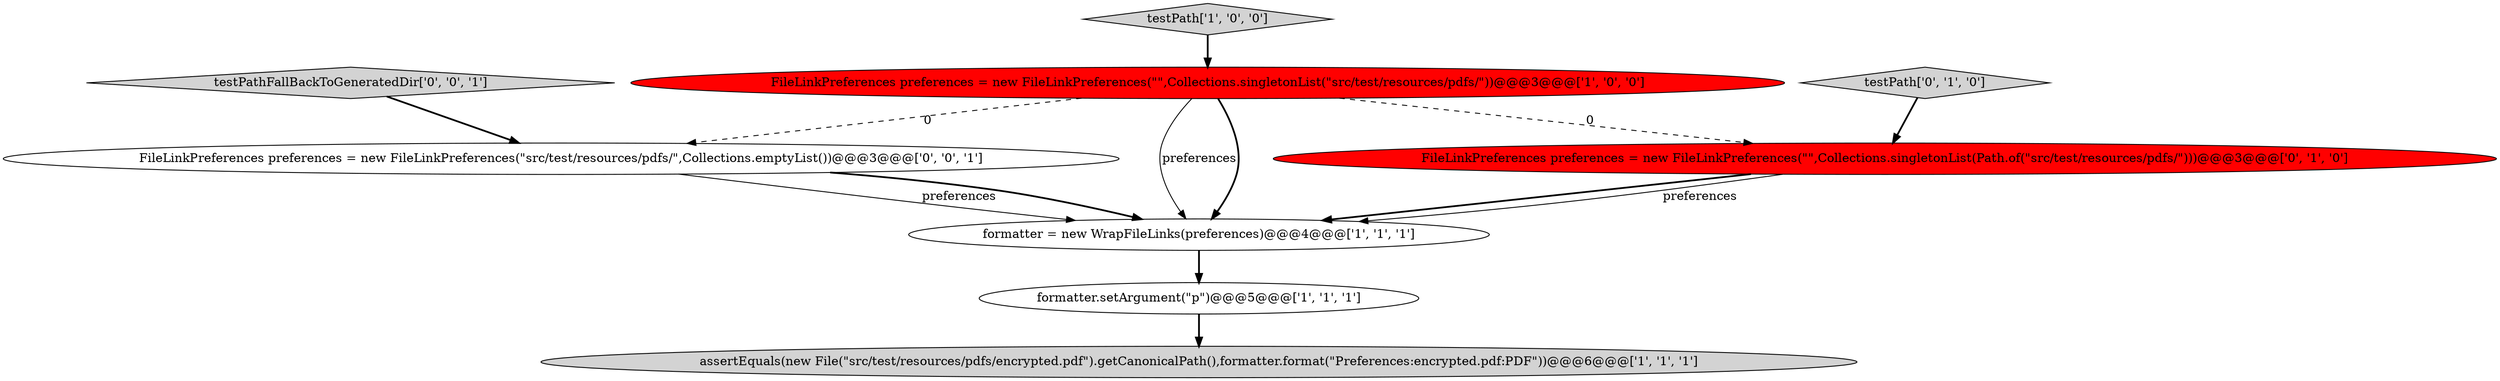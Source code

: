 digraph {
7 [style = filled, label = "FileLinkPreferences preferences = new FileLinkPreferences(\"src/test/resources/pdfs/\",Collections.emptyList())@@@3@@@['0', '0', '1']", fillcolor = white, shape = ellipse image = "AAA0AAABBB3BBB"];
1 [style = filled, label = "formatter = new WrapFileLinks(preferences)@@@4@@@['1', '1', '1']", fillcolor = white, shape = ellipse image = "AAA0AAABBB1BBB"];
2 [style = filled, label = "FileLinkPreferences preferences = new FileLinkPreferences(\"\",Collections.singletonList(\"src/test/resources/pdfs/\"))@@@3@@@['1', '0', '0']", fillcolor = red, shape = ellipse image = "AAA1AAABBB1BBB"];
6 [style = filled, label = "testPath['0', '1', '0']", fillcolor = lightgray, shape = diamond image = "AAA0AAABBB2BBB"];
0 [style = filled, label = "assertEquals(new File(\"src/test/resources/pdfs/encrypted.pdf\").getCanonicalPath(),formatter.format(\"Preferences:encrypted.pdf:PDF\"))@@@6@@@['1', '1', '1']", fillcolor = lightgray, shape = ellipse image = "AAA0AAABBB1BBB"];
3 [style = filled, label = "formatter.setArgument(\"\p\")@@@5@@@['1', '1', '1']", fillcolor = white, shape = ellipse image = "AAA0AAABBB1BBB"];
8 [style = filled, label = "testPathFallBackToGeneratedDir['0', '0', '1']", fillcolor = lightgray, shape = diamond image = "AAA0AAABBB3BBB"];
5 [style = filled, label = "FileLinkPreferences preferences = new FileLinkPreferences(\"\",Collections.singletonList(Path.of(\"src/test/resources/pdfs/\")))@@@3@@@['0', '1', '0']", fillcolor = red, shape = ellipse image = "AAA1AAABBB2BBB"];
4 [style = filled, label = "testPath['1', '0', '0']", fillcolor = lightgray, shape = diamond image = "AAA0AAABBB1BBB"];
1->3 [style = bold, label=""];
7->1 [style = solid, label="preferences"];
2->1 [style = solid, label="preferences"];
5->1 [style = bold, label=""];
6->5 [style = bold, label=""];
2->5 [style = dashed, label="0"];
7->1 [style = bold, label=""];
4->2 [style = bold, label=""];
2->7 [style = dashed, label="0"];
2->1 [style = bold, label=""];
3->0 [style = bold, label=""];
8->7 [style = bold, label=""];
5->1 [style = solid, label="preferences"];
}
